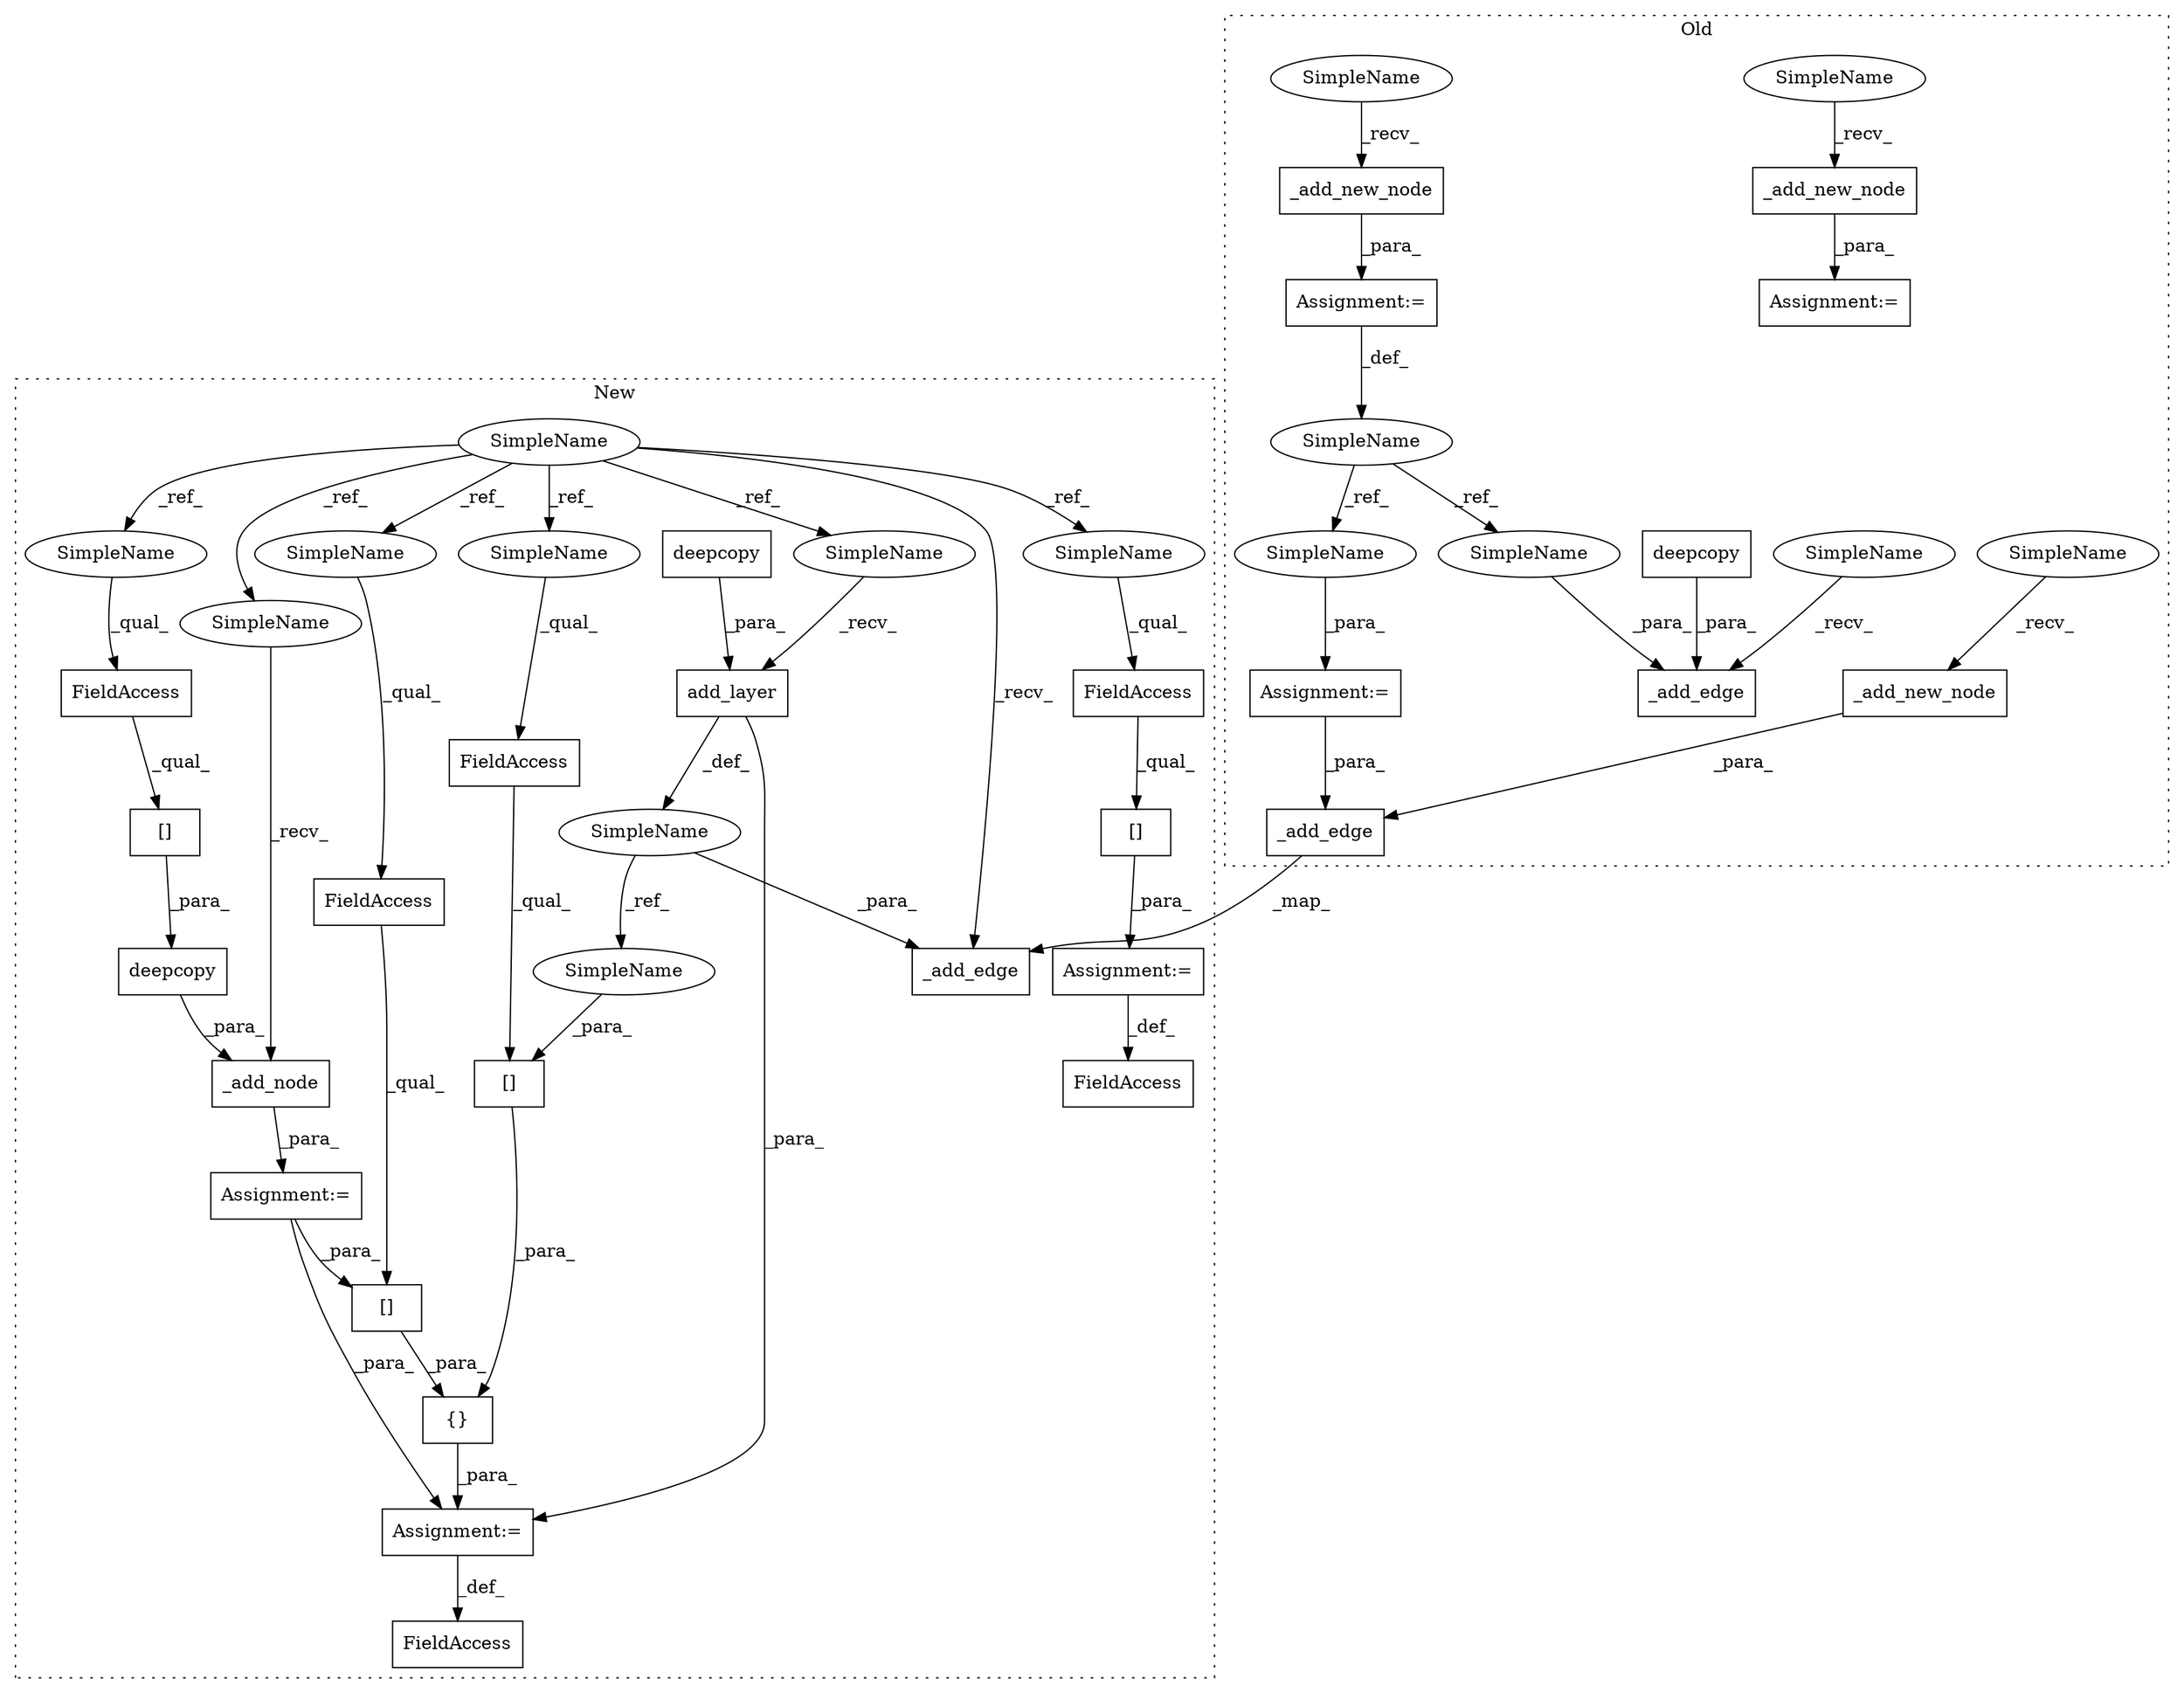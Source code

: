 digraph G {
subgraph cluster0 {
1 [label="_add_edge" a="32" s="16161,16204" l="10,1" shape="box"];
3 [label="_add_new_node" a="32" s="16135" l="15" shape="box"];
8 [label="_add_new_node" a="32" s="15901" l="15" shape="box"];
9 [label="_add_edge" a="32" s="15929,15981" l="10,1" shape="box"];
10 [label="_add_new_node" a="32" s="16777" l="15" shape="box"];
20 [label="SimpleName" a="42" s="15884" l="11" shape="ellipse"];
21 [label="Assignment:=" a="7" s="16004" l="1" shape="box"];
22 [label="deepcopy" a="32" s="15939,15953" l="9,1" shape="box"];
29 [label="Assignment:=" a="7" s="16771" l="1" shape="box"];
30 [label="Assignment:=" a="7" s="15895" l="1" shape="box"];
39 [label="SimpleName" a="42" s="16130" l="4" shape="ellipse"];
40 [label="SimpleName" a="42" s="16772" l="4" shape="ellipse"];
41 [label="SimpleName" a="42" s="15924" l="4" shape="ellipse"];
42 [label="SimpleName" a="42" s="15896" l="4" shape="ellipse"];
43 [label="SimpleName" a="42" s="15970" l="11" shape="ellipse"];
44 [label="SimpleName" a="42" s="16005" l="11" shape="ellipse"];
label = "Old";
style="dotted";
}
subgraph cluster1 {
2 [label="_add_edge" a="32" s="16693,16745" l="10,1" shape="box"];
4 [label="SimpleName" a="42" s="15194" l="4" shape="ellipse"];
5 [label="_add_node" a="32" s="16457,16510" l="10,1" shape="box"];
6 [label="{}" a="4" s="16785,16850" l="1,1" shape="box"];
7 [label="[]" a="2" s="16786,16818" l="15,1" shape="box"];
11 [label="SimpleName" a="42" s="16307" l="14" shape="ellipse"];
12 [label="[]" a="2" s="16820,16849" l="15,1" shape="box"];
13 [label="FieldAccess" a="22" s="16476" l="14" shape="box"];
14 [label="[]" a="2" s="16476,16508" l="15,1" shape="box"];
15 [label="FieldAccess" a="22" s="16874" l="14" shape="box"];
16 [label="[]" a="2" s="16874,16906" l="15,1" shape="box"];
17 [label="FieldAccess" a="22" s="16820" l="14" shape="box"];
18 [label="FieldAccess" a="22" s="16752" l="15" shape="box"];
19 [label="FieldAccess" a="22" s="16786" l="14" shape="box"];
23 [label="deepcopy" a="32" s="16467,16509" l="9,1" shape="box"];
24 [label="add_layer" a="32" s="16136,16196" l="10,1" shape="box"];
25 [label="deepcopy" a="32" s="16146,16180" l="9,1" shape="box"];
26 [label="Assignment:=" a="7" s="16873" l="1" shape="box"];
27 [label="FieldAccess" a="22" s="16857" l="16" shape="box"];
28 [label="Assignment:=" a="7" s="16451" l="1" shape="box"];
31 [label="Assignment:=" a="7" s="16767" l="1" shape="box"];
32 [label="SimpleName" a="42" s="16452" l="4" shape="ellipse"];
33 [label="SimpleName" a="42" s="16476" l="4" shape="ellipse"];
34 [label="SimpleName" a="42" s="16874" l="4" shape="ellipse"];
35 [label="SimpleName" a="42" s="16131" l="4" shape="ellipse"];
36 [label="SimpleName" a="42" s="16820" l="4" shape="ellipse"];
37 [label="SimpleName" a="42" s="16786" l="4" shape="ellipse"];
38 [label="SimpleName" a="42" s="16835" l="14" shape="ellipse"];
label = "New";
style="dotted";
}
1 -> 2 [label="_map_"];
3 -> 1 [label="_para_"];
4 -> 35 [label="_ref_"];
4 -> 33 [label="_ref_"];
4 -> 36 [label="_ref_"];
4 -> 34 [label="_ref_"];
4 -> 37 [label="_ref_"];
4 -> 32 [label="_ref_"];
4 -> 2 [label="_recv_"];
5 -> 28 [label="_para_"];
6 -> 31 [label="_para_"];
7 -> 6 [label="_para_"];
8 -> 30 [label="_para_"];
10 -> 29 [label="_para_"];
11 -> 2 [label="_para_"];
11 -> 38 [label="_ref_"];
12 -> 6 [label="_para_"];
13 -> 14 [label="_qual_"];
14 -> 23 [label="_para_"];
15 -> 16 [label="_qual_"];
16 -> 26 [label="_para_"];
17 -> 12 [label="_qual_"];
19 -> 7 [label="_qual_"];
20 -> 43 [label="_ref_"];
20 -> 44 [label="_ref_"];
21 -> 1 [label="_para_"];
22 -> 9 [label="_para_"];
23 -> 5 [label="_para_"];
24 -> 31 [label="_para_"];
24 -> 11 [label="_def_"];
25 -> 24 [label="_para_"];
26 -> 27 [label="_def_"];
28 -> 31 [label="_para_"];
28 -> 7 [label="_para_"];
30 -> 20 [label="_def_"];
31 -> 18 [label="_def_"];
32 -> 5 [label="_recv_"];
33 -> 13 [label="_qual_"];
34 -> 15 [label="_qual_"];
35 -> 24 [label="_recv_"];
36 -> 17 [label="_qual_"];
37 -> 19 [label="_qual_"];
38 -> 12 [label="_para_"];
39 -> 3 [label="_recv_"];
40 -> 10 [label="_recv_"];
41 -> 9 [label="_recv_"];
42 -> 8 [label="_recv_"];
43 -> 9 [label="_para_"];
44 -> 21 [label="_para_"];
}